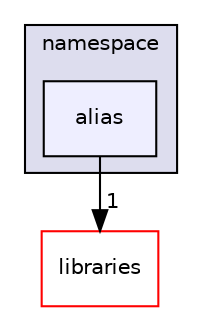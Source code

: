 digraph "alias" {
  compound=true
  node [ fontsize="10", fontname="Helvetica"];
  edge [ labelfontsize="10", labelfontname="Helvetica"];
  subgraph clusterdir_d5c4cbb60f039f49ada0738f088680c4 {
    graph [ bgcolor="#ddddee", pencolor="black", label="namespace" fontname="Helvetica", fontsize="10", URL="dir_d5c4cbb60f039f49ada0738f088680c4.html"]
  dir_b68c9de55cf21aae90e1d6ea53a1dfc3 [shape=box, label="alias", style="filled", fillcolor="#eeeeff", pencolor="black", URL="dir_b68c9de55cf21aae90e1d6ea53a1dfc3.html"];
  }
  dir_bc0718b08fb2015b8e59c47b2805f60c [shape=box label="libraries" fillcolor="white" style="filled" color="red" URL="dir_bc0718b08fb2015b8e59c47b2805f60c.html"];
  dir_b68c9de55cf21aae90e1d6ea53a1dfc3->dir_bc0718b08fb2015b8e59c47b2805f60c [headlabel="1", labeldistance=1.5 headhref="dir_000024_000000.html"];
}
